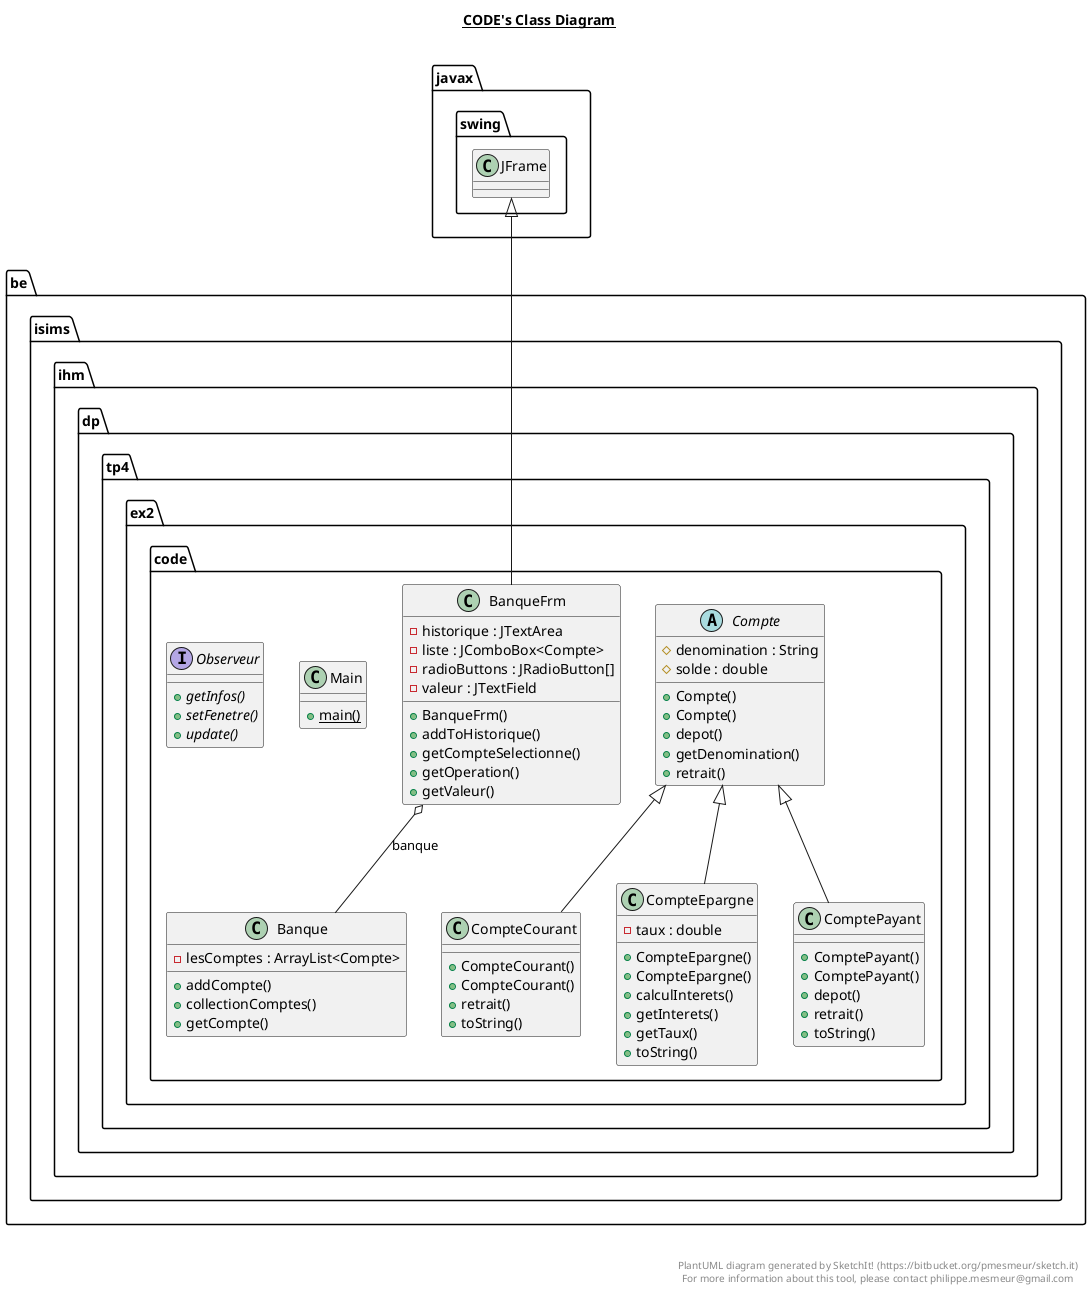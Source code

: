 @startuml

title __CODE's Class Diagram__\n

  namespace be.isims.ihm.dp.tp4.ex2.code {
    class be.isims.ihm.dp.tp4.ex2.code.Banque {
        - lesComptes : ArrayList<Compte>
        + addCompte()
        + collectionComptes()
        + getCompte()
    }
  }
  

  namespace be.isims.ihm.dp.tp4.ex2.code {
    class be.isims.ihm.dp.tp4.ex2.code.BanqueFrm {
        - historique : JTextArea
        - liste : JComboBox<Compte>
        - radioButtons : JRadioButton[]
        - valeur : JTextField
        + BanqueFrm()
        + addToHistorique()
        + getCompteSelectionne()
        + getOperation()
        + getValeur()
    }
  }
  

  namespace be.isims.ihm.dp.tp4.ex2.code {
    abstract class be.isims.ihm.dp.tp4.ex2.code.Compte {
        # denomination : String
        # solde : double
        + Compte()
        + Compte()
        + depot()
        + getDenomination()
        + retrait()
    }
  }
  

  namespace be.isims.ihm.dp.tp4.ex2.code {
    class be.isims.ihm.dp.tp4.ex2.code.CompteCourant {
        + CompteCourant()
        + CompteCourant()
        + retrait()
        + toString()
    }
  }
  

  namespace be.isims.ihm.dp.tp4.ex2.code {
    class be.isims.ihm.dp.tp4.ex2.code.CompteEpargne {
        - taux : double
        + CompteEpargne()
        + CompteEpargne()
        + calculInterets()
        + getInterets()
        + getTaux()
        + toString()
    }
  }
  

  namespace be.isims.ihm.dp.tp4.ex2.code {
    class be.isims.ihm.dp.tp4.ex2.code.ComptePayant {
        + ComptePayant()
        + ComptePayant()
        + depot()
        + retrait()
        + toString()
    }
  }
  

  namespace be.isims.ihm.dp.tp4.ex2.code {
    class be.isims.ihm.dp.tp4.ex2.code.Main {
        {static} + main()
    }
  }
  

  namespace be.isims.ihm.dp.tp4.ex2.code {
    interface be.isims.ihm.dp.tp4.ex2.code.Observeur {
        {abstract} + getInfos()
        {abstract} + setFenetre()
        {abstract} + update()
    }
  }
  

  be.isims.ihm.dp.tp4.ex2.code.BanqueFrm -up-|> javax.swing.JFrame
  be.isims.ihm.dp.tp4.ex2.code.BanqueFrm o-- be.isims.ihm.dp.tp4.ex2.code.Banque : banque
  be.isims.ihm.dp.tp4.ex2.code.CompteCourant -up-|> be.isims.ihm.dp.tp4.ex2.code.Compte
  be.isims.ihm.dp.tp4.ex2.code.CompteEpargne -up-|> be.isims.ihm.dp.tp4.ex2.code.Compte
  be.isims.ihm.dp.tp4.ex2.code.ComptePayant -up-|> be.isims.ihm.dp.tp4.ex2.code.Compte


right footer


PlantUML diagram generated by SketchIt! (https://bitbucket.org/pmesmeur/sketch.it)
For more information about this tool, please contact philippe.mesmeur@gmail.com
endfooter

@enduml
